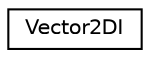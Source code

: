 digraph "Graphical Class Hierarchy"
{
  edge [fontname="Helvetica",fontsize="10",labelfontname="Helvetica",labelfontsize="10"];
  node [fontname="Helvetica",fontsize="10",shape=record];
  rankdir="LR";
  Node1 [label="Vector2DI",height=0.2,width=0.4,color="black", fillcolor="white", style="filled",URL="$class_vector2_d_i.html"];
}
